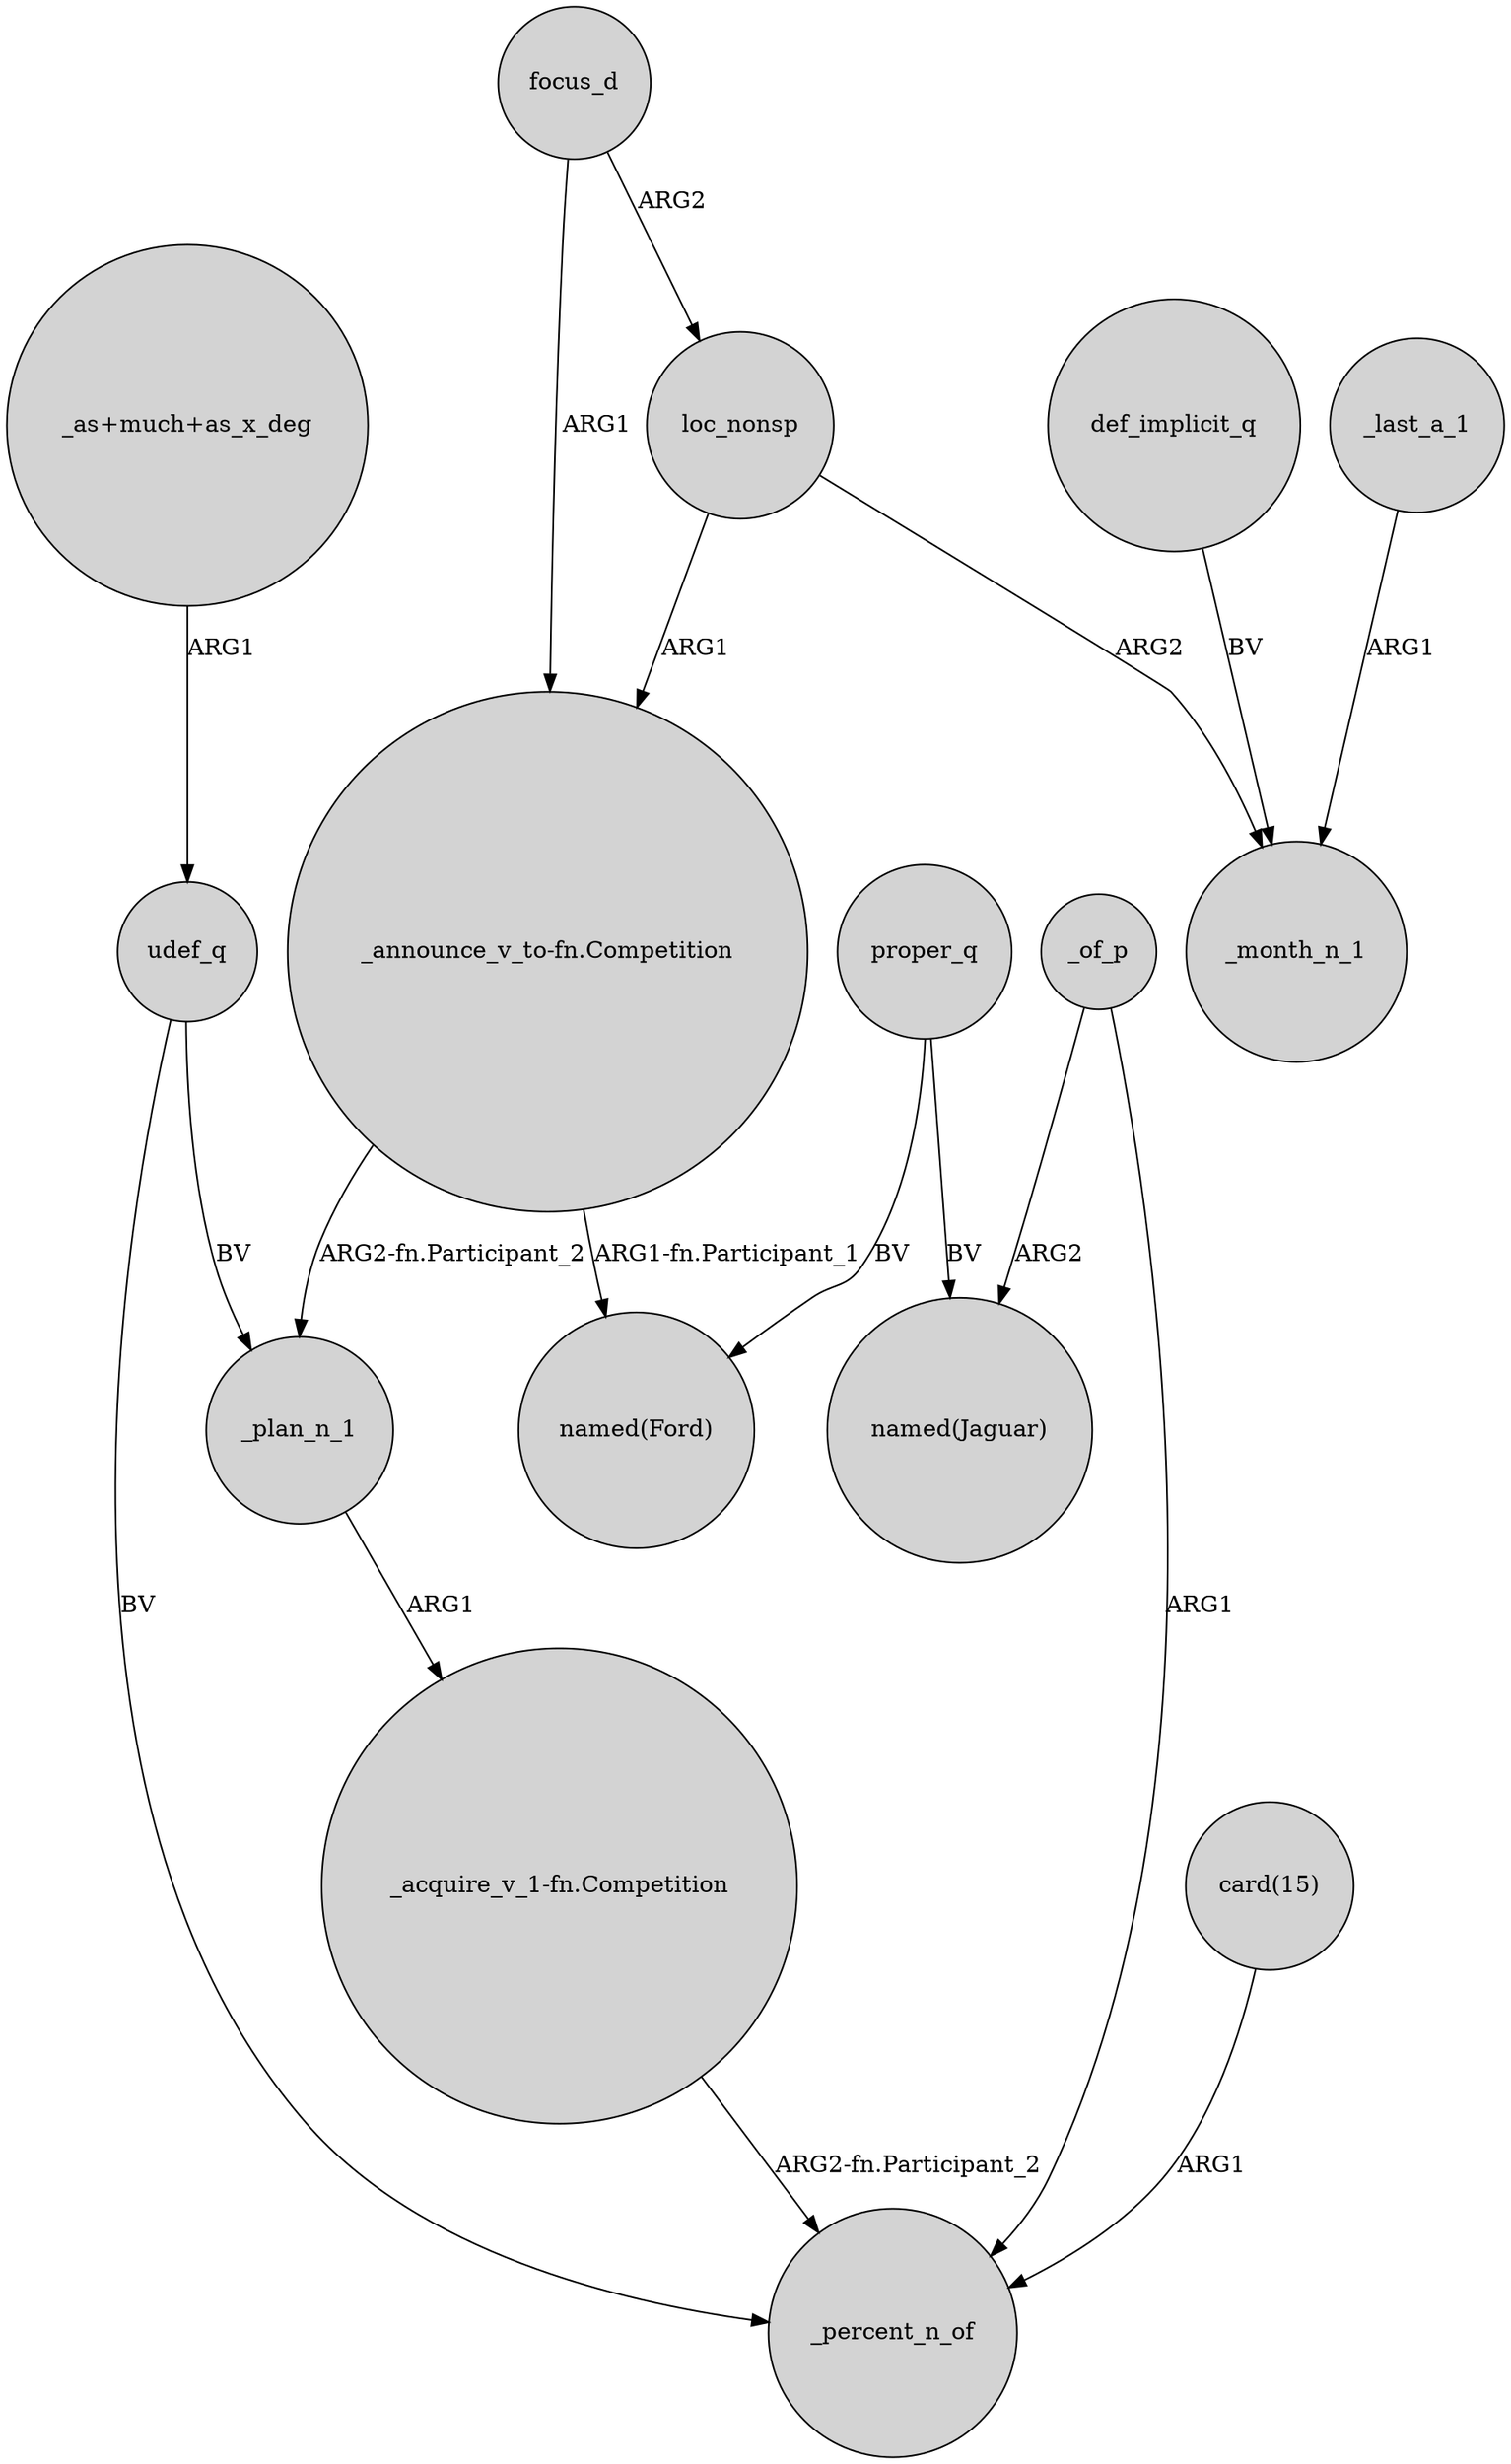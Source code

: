 digraph {
	node [shape=circle style=filled]
	"_as+much+as_x_deg" -> udef_q [label=ARG1]
	udef_q -> _percent_n_of [label=BV]
	_of_p -> "named(Jaguar)" [label=ARG2]
	focus_d -> "_announce_v_to-fn.Competition" [label=ARG1]
	"_announce_v_to-fn.Competition" -> _plan_n_1 [label="ARG2-fn.Participant_2"]
	def_implicit_q -> _month_n_1 [label=BV]
	focus_d -> loc_nonsp [label=ARG2]
	_last_a_1 -> _month_n_1 [label=ARG1]
	"_acquire_v_1-fn.Competition" -> _percent_n_of [label="ARG2-fn.Participant_2"]
	loc_nonsp -> "_announce_v_to-fn.Competition" [label=ARG1]
	proper_q -> "named(Jaguar)" [label=BV]
	_plan_n_1 -> "_acquire_v_1-fn.Competition" [label=ARG1]
	proper_q -> "named(Ford)" [label=BV]
	"card(15)" -> _percent_n_of [label=ARG1]
	_of_p -> _percent_n_of [label=ARG1]
	loc_nonsp -> _month_n_1 [label=ARG2]
	udef_q -> _plan_n_1 [label=BV]
	"_announce_v_to-fn.Competition" -> "named(Ford)" [label="ARG1-fn.Participant_1"]
}
